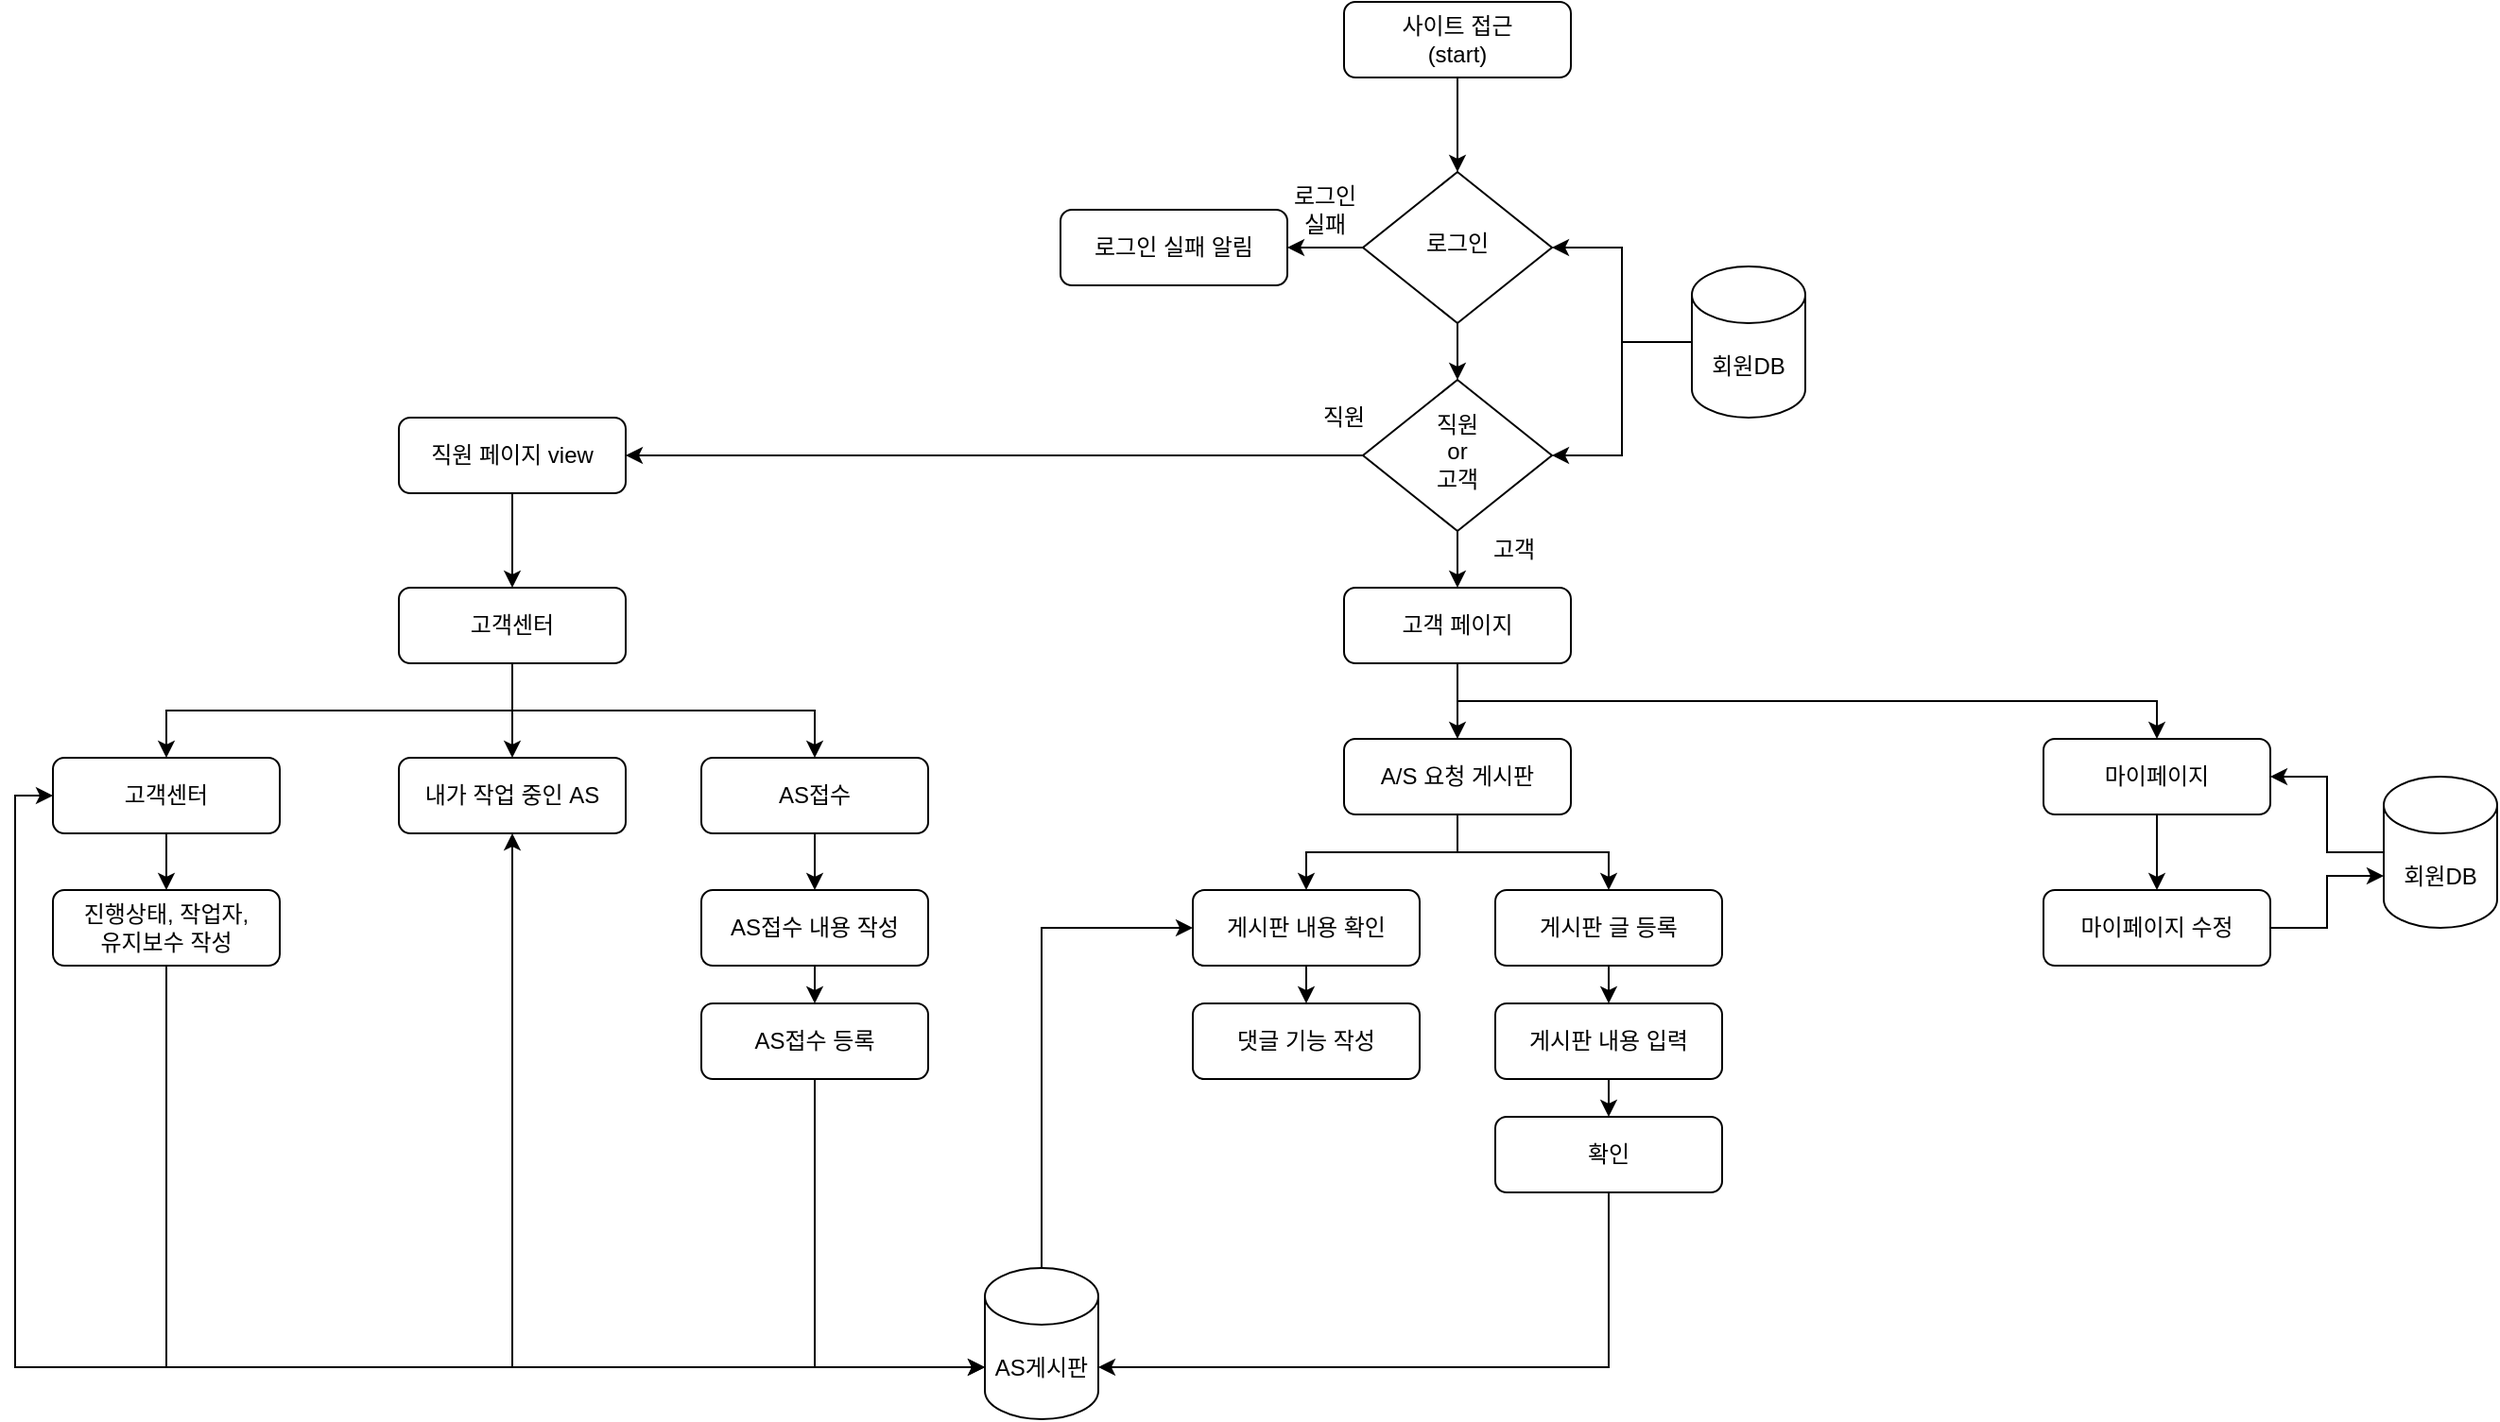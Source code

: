 <mxfile version="13.8.2" type="device"><diagram id="C5RBs43oDa-KdzZeNtuy" name="Page-1"><mxGraphModel dx="2516" dy="1023" grid="1" gridSize="10" guides="1" tooltips="1" connect="1" arrows="1" fold="1" page="1" pageScale="1" pageWidth="827" pageHeight="1169" math="0" shadow="0"><root><mxCell id="WIyWlLk6GJQsqaUBKTNV-0"/><mxCell id="WIyWlLk6GJQsqaUBKTNV-1" parent="WIyWlLk6GJQsqaUBKTNV-0"/><mxCell id="cPaAu8aFIFWd8NTodao0-0" style="edgeStyle=orthogonalEdgeStyle;rounded=0;orthogonalLoop=1;jettySize=auto;html=1;exitX=0.5;exitY=1;exitDx=0;exitDy=0;entryX=0.5;entryY=0;entryDx=0;entryDy=0;" parent="WIyWlLk6GJQsqaUBKTNV-1" source="cPaAu8aFIFWd8NTodao0-1" target="cPaAu8aFIFWd8NTodao0-3" edge="1"><mxGeometry relative="1" as="geometry"/></mxCell><mxCell id="cPaAu8aFIFWd8NTodao0-1" value="사이트 접근&lt;br&gt;(start)" style="rounded=1;whiteSpace=wrap;html=1;fontSize=12;glass=0;strokeWidth=1;shadow=0;" parent="WIyWlLk6GJQsqaUBKTNV-1" vertex="1"><mxGeometry x="170" y="40" width="120" height="40" as="geometry"/></mxCell><mxCell id="cPaAu8aFIFWd8NTodao0-7" style="edgeStyle=orthogonalEdgeStyle;rounded=0;orthogonalLoop=1;jettySize=auto;html=1;exitX=0;exitY=0.5;exitDx=0;exitDy=0;entryX=1;entryY=0.5;entryDx=0;entryDy=0;" parent="WIyWlLk6GJQsqaUBKTNV-1" source="cPaAu8aFIFWd8NTodao0-3" target="cPaAu8aFIFWd8NTodao0-6" edge="1"><mxGeometry relative="1" as="geometry"/></mxCell><mxCell id="cPaAu8aFIFWd8NTodao0-11" style="edgeStyle=orthogonalEdgeStyle;rounded=0;orthogonalLoop=1;jettySize=auto;html=1;exitX=0.5;exitY=1;exitDx=0;exitDy=0;entryX=0.5;entryY=0;entryDx=0;entryDy=0;" parent="WIyWlLk6GJQsqaUBKTNV-1" source="cPaAu8aFIFWd8NTodao0-3" target="cPaAu8aFIFWd8NTodao0-10" edge="1"><mxGeometry relative="1" as="geometry"/></mxCell><mxCell id="cPaAu8aFIFWd8NTodao0-3" value="로그인" style="rhombus;whiteSpace=wrap;html=1;shadow=0;fontFamily=Helvetica;fontSize=12;align=center;strokeWidth=1;spacing=6;spacingTop=-4;" parent="WIyWlLk6GJQsqaUBKTNV-1" vertex="1"><mxGeometry x="180" y="130" width="100" height="80" as="geometry"/></mxCell><mxCell id="cPaAu8aFIFWd8NTodao0-5" value="로그인실패" style="text;html=1;strokeColor=none;fillColor=none;align=center;verticalAlign=middle;whiteSpace=wrap;rounded=0;" parent="WIyWlLk6GJQsqaUBKTNV-1" vertex="1"><mxGeometry x="140" y="140" width="40" height="20" as="geometry"/></mxCell><mxCell id="cPaAu8aFIFWd8NTodao0-6" value="로그인 실패 알림" style="rounded=1;whiteSpace=wrap;html=1;fontSize=12;glass=0;strokeWidth=1;shadow=0;" parent="WIyWlLk6GJQsqaUBKTNV-1" vertex="1"><mxGeometry x="20" y="150" width="120" height="40" as="geometry"/></mxCell><mxCell id="cPaAu8aFIFWd8NTodao0-9" style="edgeStyle=orthogonalEdgeStyle;rounded=0;orthogonalLoop=1;jettySize=auto;html=1;exitX=0;exitY=0.5;exitDx=0;exitDy=0;exitPerimeter=0;entryX=1;entryY=0.5;entryDx=0;entryDy=0;" parent="WIyWlLk6GJQsqaUBKTNV-1" source="cPaAu8aFIFWd8NTodao0-8" target="cPaAu8aFIFWd8NTodao0-3" edge="1"><mxGeometry relative="1" as="geometry"/></mxCell><mxCell id="cPaAu8aFIFWd8NTodao0-12" style="edgeStyle=orthogonalEdgeStyle;rounded=0;orthogonalLoop=1;jettySize=auto;html=1;exitX=0;exitY=0.5;exitDx=0;exitDy=0;exitPerimeter=0;entryX=1;entryY=0.5;entryDx=0;entryDy=0;" parent="WIyWlLk6GJQsqaUBKTNV-1" source="cPaAu8aFIFWd8NTodao0-8" target="cPaAu8aFIFWd8NTodao0-10" edge="1"><mxGeometry relative="1" as="geometry"/></mxCell><mxCell id="cPaAu8aFIFWd8NTodao0-8" value="회원DB" style="shape=cylinder3;whiteSpace=wrap;html=1;boundedLbl=1;backgroundOutline=1;size=15;" parent="WIyWlLk6GJQsqaUBKTNV-1" vertex="1"><mxGeometry x="354" y="180" width="60" height="80" as="geometry"/></mxCell><mxCell id="cPaAu8aFIFWd8NTodao0-14" style="edgeStyle=orthogonalEdgeStyle;rounded=0;orthogonalLoop=1;jettySize=auto;html=1;exitX=0;exitY=0.5;exitDx=0;exitDy=0;entryX=1;entryY=0.5;entryDx=0;entryDy=0;" parent="WIyWlLk6GJQsqaUBKTNV-1" source="cPaAu8aFIFWd8NTodao0-10" target="cPaAu8aFIFWd8NTodao0-13" edge="1"><mxGeometry relative="1" as="geometry"/></mxCell><mxCell id="cPaAu8aFIFWd8NTodao0-18" style="edgeStyle=orthogonalEdgeStyle;rounded=0;orthogonalLoop=1;jettySize=auto;html=1;exitX=0.5;exitY=1;exitDx=0;exitDy=0;entryX=0.5;entryY=0;entryDx=0;entryDy=0;" parent="WIyWlLk6GJQsqaUBKTNV-1" source="cPaAu8aFIFWd8NTodao0-10" target="cPaAu8aFIFWd8NTodao0-17" edge="1"><mxGeometry relative="1" as="geometry"/></mxCell><mxCell id="cPaAu8aFIFWd8NTodao0-10" value="직원&lt;br&gt;or&lt;br&gt;고객" style="rhombus;whiteSpace=wrap;html=1;shadow=0;fontFamily=Helvetica;fontSize=12;align=center;strokeWidth=1;spacing=6;spacingTop=-4;" parent="WIyWlLk6GJQsqaUBKTNV-1" vertex="1"><mxGeometry x="180" y="240" width="100" height="80" as="geometry"/></mxCell><mxCell id="CTgkdPMUnaJCCxXFL2uX-2" style="edgeStyle=orthogonalEdgeStyle;rounded=0;orthogonalLoop=1;jettySize=auto;html=1;exitX=0.5;exitY=1;exitDx=0;exitDy=0;entryX=0.5;entryY=0;entryDx=0;entryDy=0;" edge="1" parent="WIyWlLk6GJQsqaUBKTNV-1" source="cPaAu8aFIFWd8NTodao0-13" target="CTgkdPMUnaJCCxXFL2uX-1"><mxGeometry relative="1" as="geometry"/></mxCell><mxCell id="cPaAu8aFIFWd8NTodao0-13" value="직원 페이지 view" style="rounded=1;whiteSpace=wrap;html=1;fontSize=12;glass=0;strokeWidth=1;shadow=0;" parent="WIyWlLk6GJQsqaUBKTNV-1" vertex="1"><mxGeometry x="-330" y="260" width="120" height="40" as="geometry"/></mxCell><mxCell id="cPaAu8aFIFWd8NTodao0-15" value="직원" style="text;html=1;strokeColor=none;fillColor=none;align=center;verticalAlign=middle;whiteSpace=wrap;rounded=0;" parent="WIyWlLk6GJQsqaUBKTNV-1" vertex="1"><mxGeometry x="150" y="250" width="40" height="20" as="geometry"/></mxCell><mxCell id="cPaAu8aFIFWd8NTodao0-16" value="고객" style="text;html=1;strokeColor=none;fillColor=none;align=center;verticalAlign=middle;whiteSpace=wrap;rounded=0;" parent="WIyWlLk6GJQsqaUBKTNV-1" vertex="1"><mxGeometry x="240" y="320" width="40" height="20" as="geometry"/></mxCell><mxCell id="cPaAu8aFIFWd8NTodao0-21" style="edgeStyle=orthogonalEdgeStyle;rounded=0;orthogonalLoop=1;jettySize=auto;html=1;exitX=0.5;exitY=1;exitDx=0;exitDy=0;entryX=0.5;entryY=0;entryDx=0;entryDy=0;" parent="WIyWlLk6GJQsqaUBKTNV-1" source="cPaAu8aFIFWd8NTodao0-17" target="cPaAu8aFIFWd8NTodao0-20" edge="1"><mxGeometry relative="1" as="geometry"/></mxCell><mxCell id="cPaAu8aFIFWd8NTodao0-23" style="edgeStyle=orthogonalEdgeStyle;rounded=0;orthogonalLoop=1;jettySize=auto;html=1;exitX=0.5;exitY=1;exitDx=0;exitDy=0;entryX=0.5;entryY=0;entryDx=0;entryDy=0;" parent="WIyWlLk6GJQsqaUBKTNV-1" source="cPaAu8aFIFWd8NTodao0-17" target="cPaAu8aFIFWd8NTodao0-22" edge="1"><mxGeometry relative="1" as="geometry"/></mxCell><mxCell id="cPaAu8aFIFWd8NTodao0-17" value="고객 페이지" style="rounded=1;whiteSpace=wrap;html=1;fontSize=12;glass=0;strokeWidth=1;shadow=0;" parent="WIyWlLk6GJQsqaUBKTNV-1" vertex="1"><mxGeometry x="170" y="350" width="120" height="40" as="geometry"/></mxCell><mxCell id="cPaAu8aFIFWd8NTodao0-27" style="edgeStyle=orthogonalEdgeStyle;rounded=0;orthogonalLoop=1;jettySize=auto;html=1;exitX=0.5;exitY=1;exitDx=0;exitDy=0;" parent="WIyWlLk6GJQsqaUBKTNV-1" source="cPaAu8aFIFWd8NTodao0-20" target="cPaAu8aFIFWd8NTodao0-25" edge="1"><mxGeometry relative="1" as="geometry"/></mxCell><mxCell id="cPaAu8aFIFWd8NTodao0-28" style="edgeStyle=orthogonalEdgeStyle;rounded=0;orthogonalLoop=1;jettySize=auto;html=1;exitX=0.5;exitY=1;exitDx=0;exitDy=0;" parent="WIyWlLk6GJQsqaUBKTNV-1" source="cPaAu8aFIFWd8NTodao0-20" target="cPaAu8aFIFWd8NTodao0-26" edge="1"><mxGeometry relative="1" as="geometry"/></mxCell><mxCell id="cPaAu8aFIFWd8NTodao0-20" value="A/S 요청 게시판" style="rounded=1;whiteSpace=wrap;html=1;fontSize=12;glass=0;strokeWidth=1;shadow=0;" parent="WIyWlLk6GJQsqaUBKTNV-1" vertex="1"><mxGeometry x="170" y="430" width="120" height="40" as="geometry"/></mxCell><mxCell id="cPaAu8aFIFWd8NTodao0-44" style="edgeStyle=orthogonalEdgeStyle;rounded=0;orthogonalLoop=1;jettySize=auto;html=1;exitX=0.5;exitY=1;exitDx=0;exitDy=0;entryX=0.5;entryY=0;entryDx=0;entryDy=0;" parent="WIyWlLk6GJQsqaUBKTNV-1" source="cPaAu8aFIFWd8NTodao0-22" target="cPaAu8aFIFWd8NTodao0-43" edge="1"><mxGeometry relative="1" as="geometry"/></mxCell><mxCell id="cPaAu8aFIFWd8NTodao0-22" value="마이페이지" style="rounded=1;whiteSpace=wrap;html=1;fontSize=12;glass=0;strokeWidth=1;shadow=0;" parent="WIyWlLk6GJQsqaUBKTNV-1" vertex="1"><mxGeometry x="540" y="430" width="120" height="40" as="geometry"/></mxCell><mxCell id="cPaAu8aFIFWd8NTodao0-40" style="edgeStyle=orthogonalEdgeStyle;rounded=0;orthogonalLoop=1;jettySize=auto;html=1;exitX=0.5;exitY=1;exitDx=0;exitDy=0;entryX=0.5;entryY=0;entryDx=0;entryDy=0;" parent="WIyWlLk6GJQsqaUBKTNV-1" source="cPaAu8aFIFWd8NTodao0-25" target="cPaAu8aFIFWd8NTodao0-39" edge="1"><mxGeometry relative="1" as="geometry"/></mxCell><mxCell id="cPaAu8aFIFWd8NTodao0-25" value="게시판 내용 확인" style="rounded=1;whiteSpace=wrap;html=1;fontSize=12;glass=0;strokeWidth=1;shadow=0;" parent="WIyWlLk6GJQsqaUBKTNV-1" vertex="1"><mxGeometry x="90" y="510" width="120" height="40" as="geometry"/></mxCell><mxCell id="cPaAu8aFIFWd8NTodao0-33" style="edgeStyle=orthogonalEdgeStyle;rounded=0;orthogonalLoop=1;jettySize=auto;html=1;exitX=0.5;exitY=1;exitDx=0;exitDy=0;entryX=0.5;entryY=0;entryDx=0;entryDy=0;" parent="WIyWlLk6GJQsqaUBKTNV-1" source="cPaAu8aFIFWd8NTodao0-26" target="cPaAu8aFIFWd8NTodao0-32" edge="1"><mxGeometry relative="1" as="geometry"/></mxCell><mxCell id="cPaAu8aFIFWd8NTodao0-26" value="게시판 글 등록" style="rounded=1;whiteSpace=wrap;html=1;fontSize=12;glass=0;strokeWidth=1;shadow=0;" parent="WIyWlLk6GJQsqaUBKTNV-1" vertex="1"><mxGeometry x="250" y="510" width="120" height="40" as="geometry"/></mxCell><mxCell id="cPaAu8aFIFWd8NTodao0-35" style="edgeStyle=orthogonalEdgeStyle;rounded=0;orthogonalLoop=1;jettySize=auto;html=1;exitX=0.5;exitY=1;exitDx=0;exitDy=0;entryX=0.5;entryY=0;entryDx=0;entryDy=0;" parent="WIyWlLk6GJQsqaUBKTNV-1" source="cPaAu8aFIFWd8NTodao0-32" target="cPaAu8aFIFWd8NTodao0-34" edge="1"><mxGeometry relative="1" as="geometry"/></mxCell><mxCell id="cPaAu8aFIFWd8NTodao0-32" value="게시판 내용 입력" style="rounded=1;whiteSpace=wrap;html=1;fontSize=12;glass=0;strokeWidth=1;shadow=0;" parent="WIyWlLk6GJQsqaUBKTNV-1" vertex="1"><mxGeometry x="250" y="570" width="120" height="40" as="geometry"/></mxCell><mxCell id="CTgkdPMUnaJCCxXFL2uX-29" style="edgeStyle=orthogonalEdgeStyle;rounded=0;orthogonalLoop=1;jettySize=auto;html=1;exitX=0.5;exitY=1;exitDx=0;exitDy=0;entryX=1;entryY=0;entryDx=0;entryDy=52.5;entryPerimeter=0;" edge="1" parent="WIyWlLk6GJQsqaUBKTNV-1" source="cPaAu8aFIFWd8NTodao0-34" target="CTgkdPMUnaJCCxXFL2uX-10"><mxGeometry relative="1" as="geometry"/></mxCell><mxCell id="cPaAu8aFIFWd8NTodao0-34" value="확인" style="rounded=1;whiteSpace=wrap;html=1;fontSize=12;glass=0;strokeWidth=1;shadow=0;" parent="WIyWlLk6GJQsqaUBKTNV-1" vertex="1"><mxGeometry x="250" y="630" width="120" height="40" as="geometry"/></mxCell><mxCell id="cPaAu8aFIFWd8NTodao0-39" value="댓글 기능 작성" style="rounded=1;whiteSpace=wrap;html=1;fontSize=12;glass=0;strokeWidth=1;shadow=0;" parent="WIyWlLk6GJQsqaUBKTNV-1" vertex="1"><mxGeometry x="90" y="570" width="120" height="40" as="geometry"/></mxCell><mxCell id="cPaAu8aFIFWd8NTodao0-42" style="edgeStyle=orthogonalEdgeStyle;rounded=0;orthogonalLoop=1;jettySize=auto;html=1;entryX=1;entryY=0.5;entryDx=0;entryDy=0;exitX=0;exitY=0.5;exitDx=0;exitDy=0;exitPerimeter=0;" parent="WIyWlLk6GJQsqaUBKTNV-1" source="cPaAu8aFIFWd8NTodao0-41" target="cPaAu8aFIFWd8NTodao0-22" edge="1"><mxGeometry relative="1" as="geometry"><mxPoint x="730" y="480" as="sourcePoint"/></mxGeometry></mxCell><mxCell id="cPaAu8aFIFWd8NTodao0-41" value="회원DB" style="shape=cylinder3;whiteSpace=wrap;html=1;boundedLbl=1;backgroundOutline=1;size=15;" parent="WIyWlLk6GJQsqaUBKTNV-1" vertex="1"><mxGeometry x="720" y="450" width="60" height="80" as="geometry"/></mxCell><mxCell id="cPaAu8aFIFWd8NTodao0-45" style="edgeStyle=orthogonalEdgeStyle;rounded=0;orthogonalLoop=1;jettySize=auto;html=1;exitX=1;exitY=0.5;exitDx=0;exitDy=0;entryX=0;entryY=0;entryDx=0;entryDy=52.5;entryPerimeter=0;" parent="WIyWlLk6GJQsqaUBKTNV-1" source="cPaAu8aFIFWd8NTodao0-43" target="cPaAu8aFIFWd8NTodao0-41" edge="1"><mxGeometry relative="1" as="geometry"/></mxCell><mxCell id="cPaAu8aFIFWd8NTodao0-43" value="마이페이지 수정" style="rounded=1;whiteSpace=wrap;html=1;fontSize=12;glass=0;strokeWidth=1;shadow=0;" parent="WIyWlLk6GJQsqaUBKTNV-1" vertex="1"><mxGeometry x="540" y="510" width="120" height="40" as="geometry"/></mxCell><mxCell id="CTgkdPMUnaJCCxXFL2uX-7" style="edgeStyle=orthogonalEdgeStyle;rounded=0;orthogonalLoop=1;jettySize=auto;html=1;exitX=0.5;exitY=1;exitDx=0;exitDy=0;entryX=0.5;entryY=0;entryDx=0;entryDy=0;" edge="1" parent="WIyWlLk6GJQsqaUBKTNV-1" source="CTgkdPMUnaJCCxXFL2uX-1" target="CTgkdPMUnaJCCxXFL2uX-5"><mxGeometry relative="1" as="geometry"/></mxCell><mxCell id="CTgkdPMUnaJCCxXFL2uX-8" style="edgeStyle=orthogonalEdgeStyle;rounded=0;orthogonalLoop=1;jettySize=auto;html=1;exitX=0.5;exitY=1;exitDx=0;exitDy=0;" edge="1" parent="WIyWlLk6GJQsqaUBKTNV-1" source="CTgkdPMUnaJCCxXFL2uX-1" target="CTgkdPMUnaJCCxXFL2uX-4"><mxGeometry relative="1" as="geometry"/></mxCell><mxCell id="CTgkdPMUnaJCCxXFL2uX-9" style="edgeStyle=orthogonalEdgeStyle;rounded=0;orthogonalLoop=1;jettySize=auto;html=1;exitX=0.5;exitY=1;exitDx=0;exitDy=0;entryX=0.5;entryY=0;entryDx=0;entryDy=0;" edge="1" parent="WIyWlLk6GJQsqaUBKTNV-1" source="CTgkdPMUnaJCCxXFL2uX-1" target="CTgkdPMUnaJCCxXFL2uX-6"><mxGeometry relative="1" as="geometry"/></mxCell><mxCell id="CTgkdPMUnaJCCxXFL2uX-1" value="고객센터" style="rounded=1;whiteSpace=wrap;html=1;fontSize=12;glass=0;strokeWidth=1;shadow=0;" vertex="1" parent="WIyWlLk6GJQsqaUBKTNV-1"><mxGeometry x="-330" y="350" width="120" height="40" as="geometry"/></mxCell><mxCell id="CTgkdPMUnaJCCxXFL2uX-20" style="edgeStyle=orthogonalEdgeStyle;rounded=0;orthogonalLoop=1;jettySize=auto;html=1;exitX=0.5;exitY=1;exitDx=0;exitDy=0;entryX=0.5;entryY=0;entryDx=0;entryDy=0;" edge="1" parent="WIyWlLk6GJQsqaUBKTNV-1" source="CTgkdPMUnaJCCxXFL2uX-4" target="CTgkdPMUnaJCCxXFL2uX-19"><mxGeometry relative="1" as="geometry"/></mxCell><mxCell id="CTgkdPMUnaJCCxXFL2uX-4" value="고객센터" style="rounded=1;whiteSpace=wrap;html=1;fontSize=12;glass=0;strokeWidth=1;shadow=0;" vertex="1" parent="WIyWlLk6GJQsqaUBKTNV-1"><mxGeometry x="-513" y="440" width="120" height="40" as="geometry"/></mxCell><mxCell id="CTgkdPMUnaJCCxXFL2uX-5" value="내가 작업 중인 AS" style="rounded=1;whiteSpace=wrap;html=1;fontSize=12;glass=0;strokeWidth=1;shadow=0;" vertex="1" parent="WIyWlLk6GJQsqaUBKTNV-1"><mxGeometry x="-330" y="440" width="120" height="40" as="geometry"/></mxCell><mxCell id="CTgkdPMUnaJCCxXFL2uX-13" style="edgeStyle=orthogonalEdgeStyle;rounded=0;orthogonalLoop=1;jettySize=auto;html=1;exitX=0.5;exitY=1;exitDx=0;exitDy=0;entryX=0.5;entryY=0;entryDx=0;entryDy=0;" edge="1" parent="WIyWlLk6GJQsqaUBKTNV-1" source="CTgkdPMUnaJCCxXFL2uX-6" target="CTgkdPMUnaJCCxXFL2uX-12"><mxGeometry relative="1" as="geometry"/></mxCell><mxCell id="CTgkdPMUnaJCCxXFL2uX-6" value="AS접수" style="rounded=1;whiteSpace=wrap;html=1;fontSize=12;glass=0;strokeWidth=1;shadow=0;" vertex="1" parent="WIyWlLk6GJQsqaUBKTNV-1"><mxGeometry x="-170" y="440" width="120" height="40" as="geometry"/></mxCell><mxCell id="CTgkdPMUnaJCCxXFL2uX-28" style="edgeStyle=orthogonalEdgeStyle;rounded=0;orthogonalLoop=1;jettySize=auto;html=1;exitX=0;exitY=0;exitDx=0;exitDy=52.5;exitPerimeter=0;entryX=0.5;entryY=1;entryDx=0;entryDy=0;" edge="1" parent="WIyWlLk6GJQsqaUBKTNV-1" source="CTgkdPMUnaJCCxXFL2uX-10" target="CTgkdPMUnaJCCxXFL2uX-5"><mxGeometry relative="1" as="geometry"/></mxCell><mxCell id="CTgkdPMUnaJCCxXFL2uX-30" style="edgeStyle=orthogonalEdgeStyle;rounded=0;orthogonalLoop=1;jettySize=auto;html=1;exitX=0.5;exitY=0;exitDx=0;exitDy=0;exitPerimeter=0;entryX=0;entryY=0.5;entryDx=0;entryDy=0;" edge="1" parent="WIyWlLk6GJQsqaUBKTNV-1" source="CTgkdPMUnaJCCxXFL2uX-10" target="cPaAu8aFIFWd8NTodao0-25"><mxGeometry relative="1" as="geometry"/></mxCell><mxCell id="CTgkdPMUnaJCCxXFL2uX-31" style="edgeStyle=orthogonalEdgeStyle;rounded=0;orthogonalLoop=1;jettySize=auto;html=1;exitX=0;exitY=0;exitDx=0;exitDy=52.5;exitPerimeter=0;entryX=0;entryY=0.5;entryDx=0;entryDy=0;" edge="1" parent="WIyWlLk6GJQsqaUBKTNV-1" source="CTgkdPMUnaJCCxXFL2uX-10" target="CTgkdPMUnaJCCxXFL2uX-4"><mxGeometry relative="1" as="geometry"/></mxCell><mxCell id="CTgkdPMUnaJCCxXFL2uX-10" value="AS게시판" style="shape=cylinder3;whiteSpace=wrap;html=1;boundedLbl=1;backgroundOutline=1;size=15;" vertex="1" parent="WIyWlLk6GJQsqaUBKTNV-1"><mxGeometry x="-20" y="710" width="60" height="80" as="geometry"/></mxCell><mxCell id="CTgkdPMUnaJCCxXFL2uX-15" style="edgeStyle=orthogonalEdgeStyle;rounded=0;orthogonalLoop=1;jettySize=auto;html=1;exitX=0.5;exitY=1;exitDx=0;exitDy=0;entryX=0.5;entryY=0;entryDx=0;entryDy=0;" edge="1" parent="WIyWlLk6GJQsqaUBKTNV-1" source="CTgkdPMUnaJCCxXFL2uX-12" target="CTgkdPMUnaJCCxXFL2uX-14"><mxGeometry relative="1" as="geometry"/></mxCell><mxCell id="CTgkdPMUnaJCCxXFL2uX-12" value="AS접수 내용 작성" style="rounded=1;whiteSpace=wrap;html=1;fontSize=12;glass=0;strokeWidth=1;shadow=0;" vertex="1" parent="WIyWlLk6GJQsqaUBKTNV-1"><mxGeometry x="-170" y="510" width="120" height="40" as="geometry"/></mxCell><mxCell id="CTgkdPMUnaJCCxXFL2uX-27" style="edgeStyle=orthogonalEdgeStyle;rounded=0;orthogonalLoop=1;jettySize=auto;html=1;exitX=0.5;exitY=1;exitDx=0;exitDy=0;entryX=0;entryY=0;entryDx=0;entryDy=52.5;entryPerimeter=0;" edge="1" parent="WIyWlLk6GJQsqaUBKTNV-1" source="CTgkdPMUnaJCCxXFL2uX-14" target="CTgkdPMUnaJCCxXFL2uX-10"><mxGeometry relative="1" as="geometry"/></mxCell><mxCell id="CTgkdPMUnaJCCxXFL2uX-14" value="AS접수 등록" style="rounded=1;whiteSpace=wrap;html=1;fontSize=12;glass=0;strokeWidth=1;shadow=0;" vertex="1" parent="WIyWlLk6GJQsqaUBKTNV-1"><mxGeometry x="-170" y="570" width="120" height="40" as="geometry"/></mxCell><mxCell id="CTgkdPMUnaJCCxXFL2uX-23" style="edgeStyle=orthogonalEdgeStyle;rounded=0;orthogonalLoop=1;jettySize=auto;html=1;exitX=0.5;exitY=1;exitDx=0;exitDy=0;entryX=0;entryY=0;entryDx=0;entryDy=52.5;entryPerimeter=0;" edge="1" parent="WIyWlLk6GJQsqaUBKTNV-1" source="CTgkdPMUnaJCCxXFL2uX-19" target="CTgkdPMUnaJCCxXFL2uX-10"><mxGeometry relative="1" as="geometry"/></mxCell><mxCell id="CTgkdPMUnaJCCxXFL2uX-19" value="진행상태, 작업자, &lt;br&gt;유지보수 작성" style="rounded=1;whiteSpace=wrap;html=1;fontSize=12;glass=0;strokeWidth=1;shadow=0;" vertex="1" parent="WIyWlLk6GJQsqaUBKTNV-1"><mxGeometry x="-513" y="510" width="120" height="40" as="geometry"/></mxCell></root></mxGraphModel></diagram></mxfile>